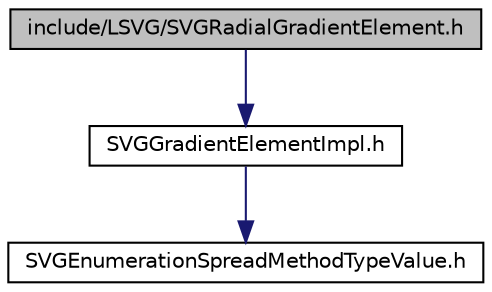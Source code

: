 digraph G
{
  edge [fontname="Helvetica",fontsize="10",labelfontname="Helvetica",labelfontsize="10"];
  node [fontname="Helvetica",fontsize="10",shape=record];
  Node1 [label="include/LSVG/SVGRadialGradientElement.h",height=0.2,width=0.4,color="black", fillcolor="grey75", style="filled" fontcolor="black"];
  Node1 -> Node2 [color="midnightblue",fontsize="10",style="solid",fontname="Helvetica"];
  Node2 [label="SVGGradientElementImpl.h",height=0.2,width=0.4,color="black", fillcolor="white", style="filled",URL="$_s_v_g_gradient_element_impl_8h.html"];
  Node2 -> Node3 [color="midnightblue",fontsize="10",style="solid",fontname="Helvetica"];
  Node3 [label="SVGEnumerationSpreadMethodTypeValue.h",height=0.2,width=0.4,color="black", fillcolor="white", style="filled",URL="$_s_v_g_enumeration_spread_method_type_value_8h.html"];
}
